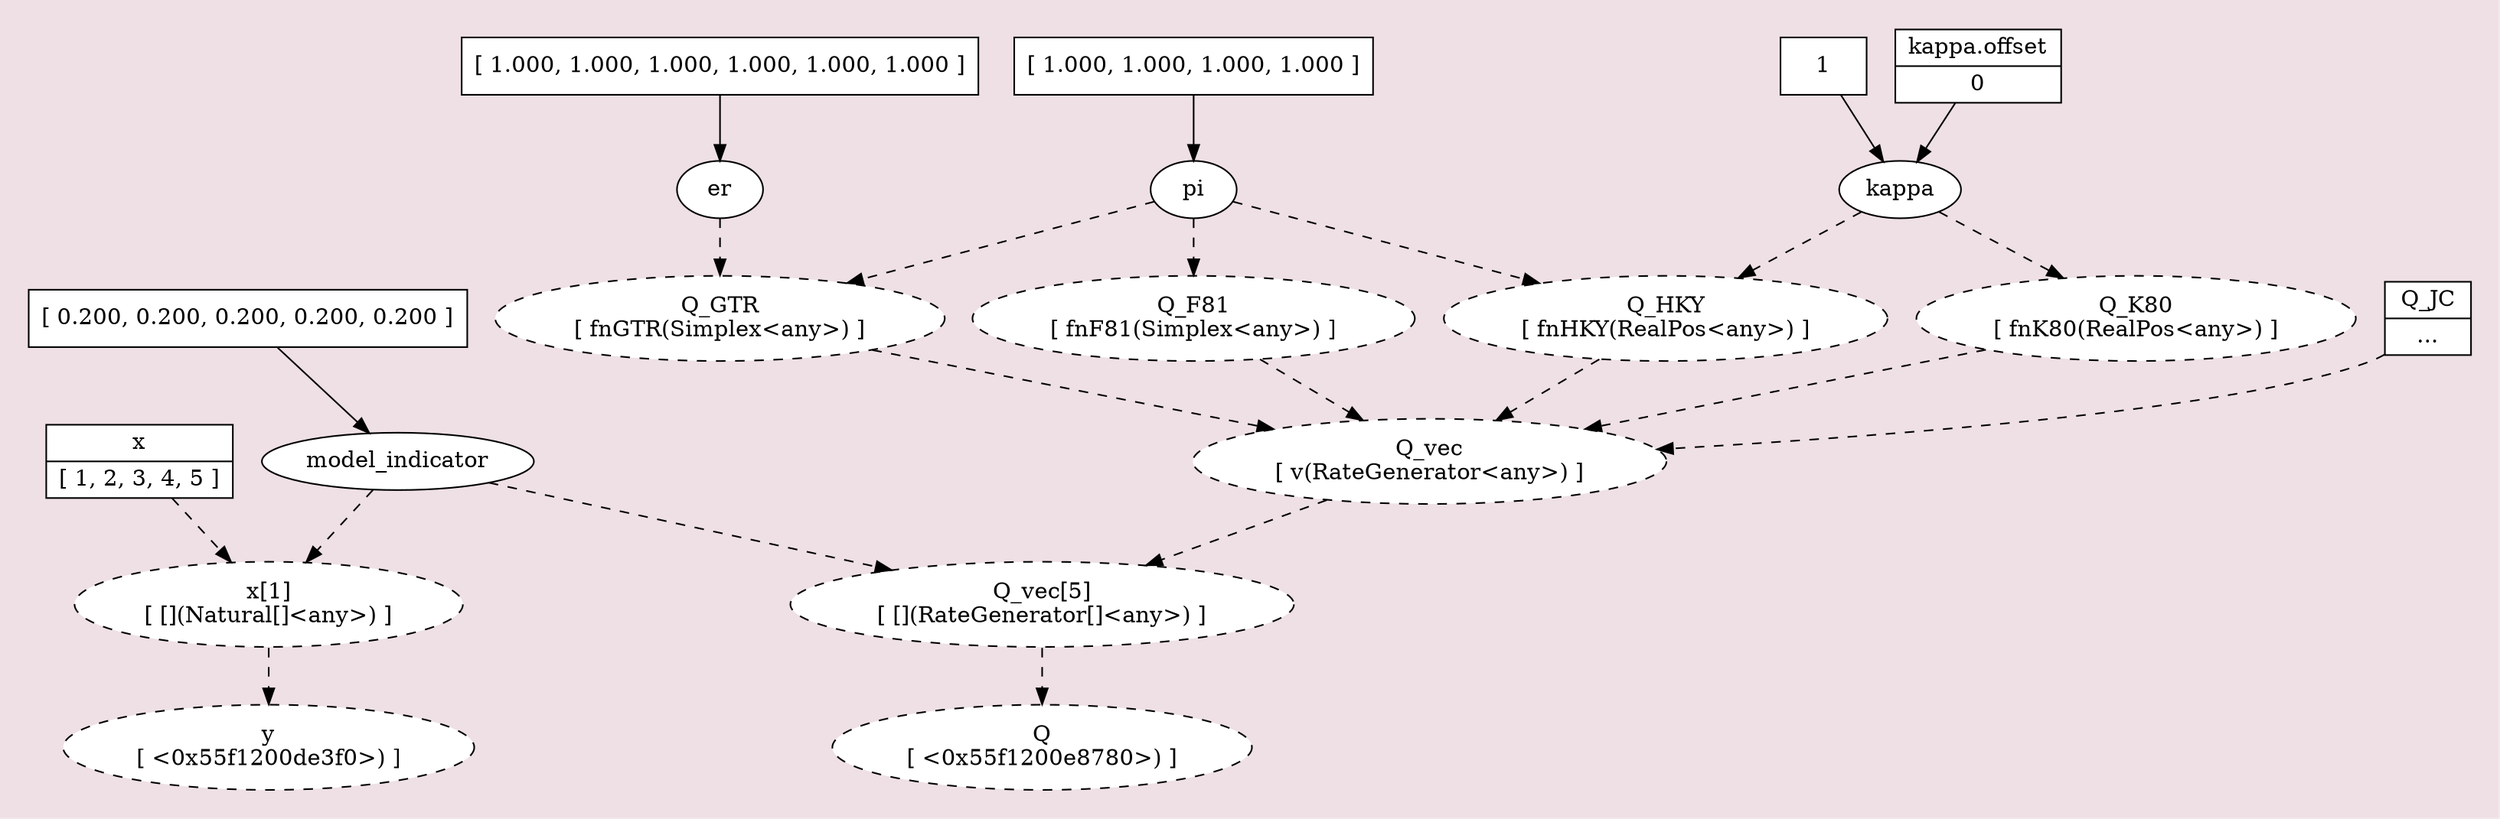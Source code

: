 /* Graphical model description in DOT language                                    */
/*    To view graph:                                                              */
/*       open this file in the program Graphviz: http://www.graphviz.org          */
/*       or paste contents into an online viewer: http://stamm-wilbrandt.de/GraphvizFiddle */

digraph REVDAG {
   n_y [shape=oval, style="dashed,filled", fillcolor=white, label="y\n[ <0x55f1200de3f0>) ]"]
   n_x_1 [shape=oval, style="dashed,filled", fillcolor=white, label="x[1]\n[ [](Natural[]<any>) ]"]
   n_x [shape=record, style=filled, fillcolor=white, label="{x|[ 1, 2, 3, 4, 5 ]}"]
   n_model_indicator [shape=oval, style=filled, fillcolor=white, label="model_indicator"]
   n_0x55f1200d5a20 [shape=box, style=filled, fillcolor=white, label="[ 0.200, 0.200, 0.200, 0.200, 0.200 ]"]
   n_Q_vec_5 [shape=oval, style="dashed,filled", fillcolor=white, label="Q_vec[5]\n[ [](RateGenerator[]<any>) ]"]
   n_Q_vec [shape=oval, style="dashed,filled", fillcolor=white, label="Q_vec\n[ v(RateGenerator<any>) ]"]
   n_Q_JC [shape=record, style=filled, fillcolor=white, label="{Q_JC|...}"]
   n_Q_K80 [shape=oval, style="dashed,filled", fillcolor=white, label="Q_K80\n[ fnK80(RealPos<any>) ]"]
   n_kappa [shape=oval, style=filled, fillcolor=white, label="kappa"]
   n_0x55f1200e3530 [shape=box, style=filled, fillcolor=white, label="1"]
   n_kappa_offset [shape=record, style=filled, fillcolor=white, label="{kappa.offset|0}"]
   n_Q_HKY [shape=oval, style="dashed,filled", fillcolor=white, label="Q_HKY\n[ fnHKY(RealPos<any>) ]"]
   n_pi [shape=oval, style=filled, fillcolor=white, label="pi"]
   n_0x55f1200e56b0 [shape=box, style=filled, fillcolor=white, label="[ 1.000, 1.000, 1.000, 1.000 ]"]
   n_Q_F81 [shape=oval, style="dashed,filled", fillcolor=white, label="Q_F81\n[ fnF81(Simplex<any>) ]"]
   n_Q_GTR [shape=oval, style="dashed,filled", fillcolor=white, label="Q_GTR\n[ fnGTR(Simplex<any>) ]"]
   n_er [shape=oval, style=filled, fillcolor=white, label="er"]
   n_0x55f1200e8390 [shape=box, style=filled, fillcolor=white, label="[ 1.000, 1.000, 1.000, 1.000, 1.000, 1.000 ]"]
   n_Q [shape=oval, style="dashed,filled", fillcolor=white, label="Q\n[ <0x55f1200e8780>) ]"]
   n_x [shape=record, style=filled, fillcolor=white, label="{x|[ 1, 2, 3, 4, 5 ]}"]
   n_x_1 -> n_y[style=dashed]
   n_x -> n_x_1[style=dashed]
   n_model_indicator -> n_Q_vec_5[style=dashed]
   n_model_indicator -> n_x_1[style=dashed]
   n_0x55f1200d5a20 -> n_model_indicator
   n_Q_vec_5 -> n_Q[style=dashed]
   n_Q_vec -> n_Q_vec_5[style=dashed]
   n_Q_JC -> n_Q_vec[style=dashed]
   n_Q_K80 -> n_Q_vec[style=dashed]
   n_kappa -> n_Q_HKY[style=dashed]
   n_kappa -> n_Q_K80[style=dashed]
   n_0x55f1200e3530 -> n_kappa
   n_kappa_offset -> n_kappa
   n_Q_HKY -> n_Q_vec[style=dashed]
   n_pi -> n_Q_F81[style=dashed]
   n_pi -> n_Q_GTR[style=dashed]
   n_pi -> n_Q_HKY[style=dashed]
   n_0x55f1200e56b0 -> n_pi
   n_Q_F81 -> n_Q_vec[style=dashed]
   n_Q_GTR -> n_Q_vec[style=dashed]
   n_er -> n_Q_GTR[style=dashed]
   n_0x55f1200e8390 -> n_er
   graph [bgcolor=lavenderblush2, pad=0.25]
}
